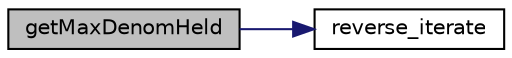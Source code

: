 digraph "getMaxDenomHeld"
{
  edge [fontname="Helvetica",fontsize="10",labelfontname="Helvetica",labelfontsize="10"];
  node [fontname="Helvetica",fontsize="10",shape=record];
  rankdir="LR";
  Node25 [label="getMaxDenomHeld",height=0.2,width=0.4,color="black", fillcolor="grey75", style="filled", fontcolor="black"];
  Node25 -> Node26 [color="midnightblue",fontsize="10",style="solid",fontname="Helvetica"];
  Node26 [label="reverse_iterate",height=0.2,width=0.4,color="black", fillcolor="white", style="filled",URL="$reverse__iterate_8h.html#a5c42501cbdd92bec9f5a7886c4e9cfd5"];
}
